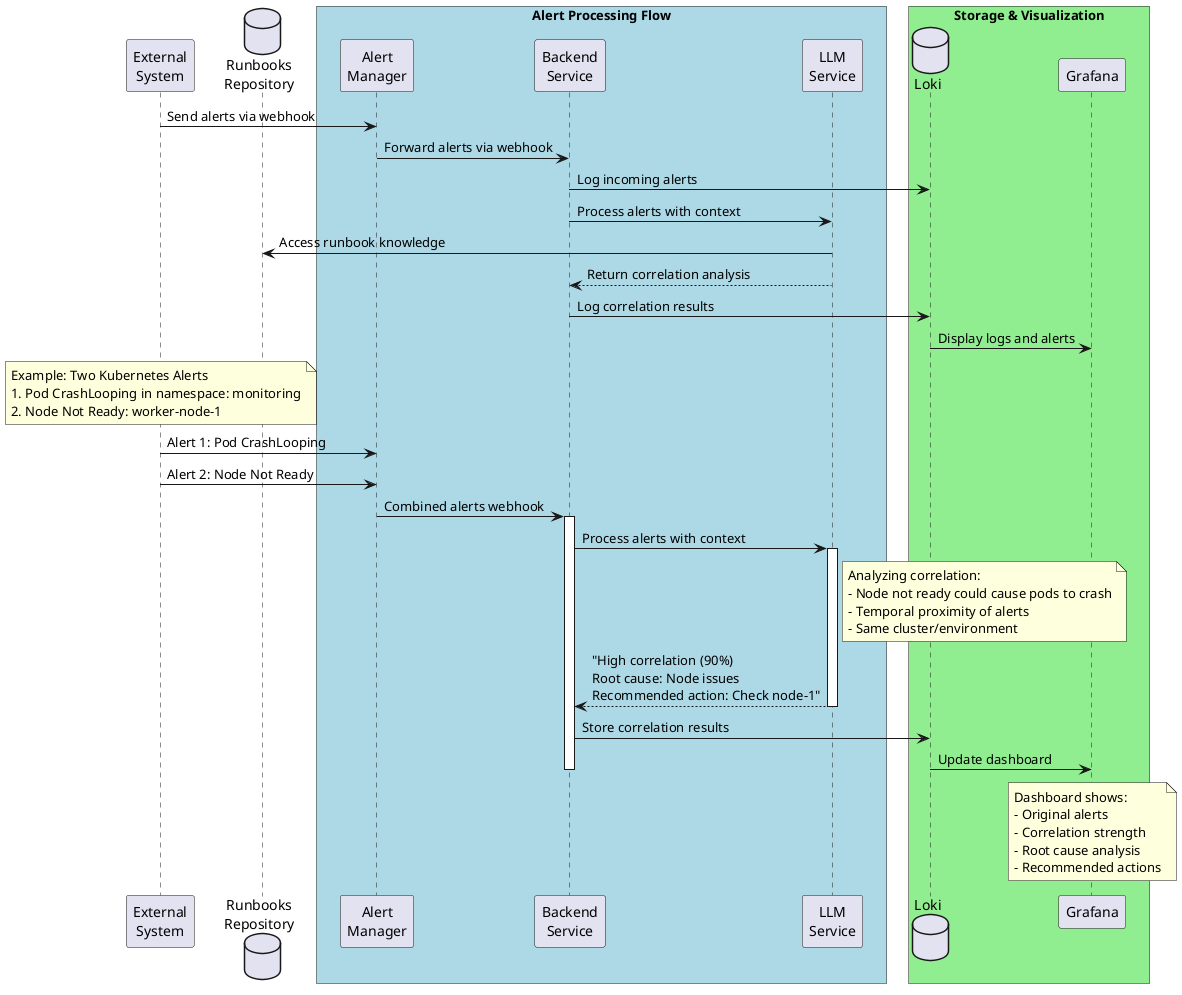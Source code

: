 @startuml Alert Correlation Flow

' Define participants
participant "External\nSystem" as ext
participant "Alert\nManager" as am
participant "Backend\nService" as backend
participant "LLM\nService" as llm
database "Runbooks\nRepository" as runbooks
database "Loki" as loki
participant "Grafana" as grafana

' Define some styling
skinparam ParticipantPadding 20
skinparam BoxPadding 10

box "Alert Processing Flow" #LightBlue
    participant am
    participant backend
    participant llm
end box

box "Storage & Visualization" #LightGreen
    database loki
    participant grafana
end box

' Show the general flow
ext -> am: Send alerts via webhook
am -> backend: Forward alerts via webhook
backend -> loki: Log incoming alerts
backend -> llm: Process alerts with context
llm -> runbooks: Access runbook knowledge
llm --> backend: Return correlation analysis
backend -> loki: Log correlation results
loki -> grafana: Display logs and alerts

' Example with specific alerts
note over ext
Example: Two Kubernetes Alerts
1. Pod CrashLooping in namespace: monitoring
2. Node Not Ready: worker-node-1
end note

ext -> am: Alert 1: Pod CrashLooping
ext -> am: Alert 2: Node Not Ready

am -> backend: Combined alerts webhook
activate backend

backend -> llm: Process alerts with context
activate llm
note right of llm
Analyzing correlation:
- Node not ready could cause pods to crash
- Temporal proximity of alerts
- Same cluster/environment
end note
llm --> backend: "High correlation (90%)\nRoot cause: Node issues\nRecommended action: Check node-1"
deactivate llm

backend -> loki: Store correlation results
loki -> grafana: Update dashboard

note over grafana
Dashboard shows:
- Original alerts
- Correlation strength
- Root cause analysis
- Recommended actions
end note

deactivate backend

@enduml